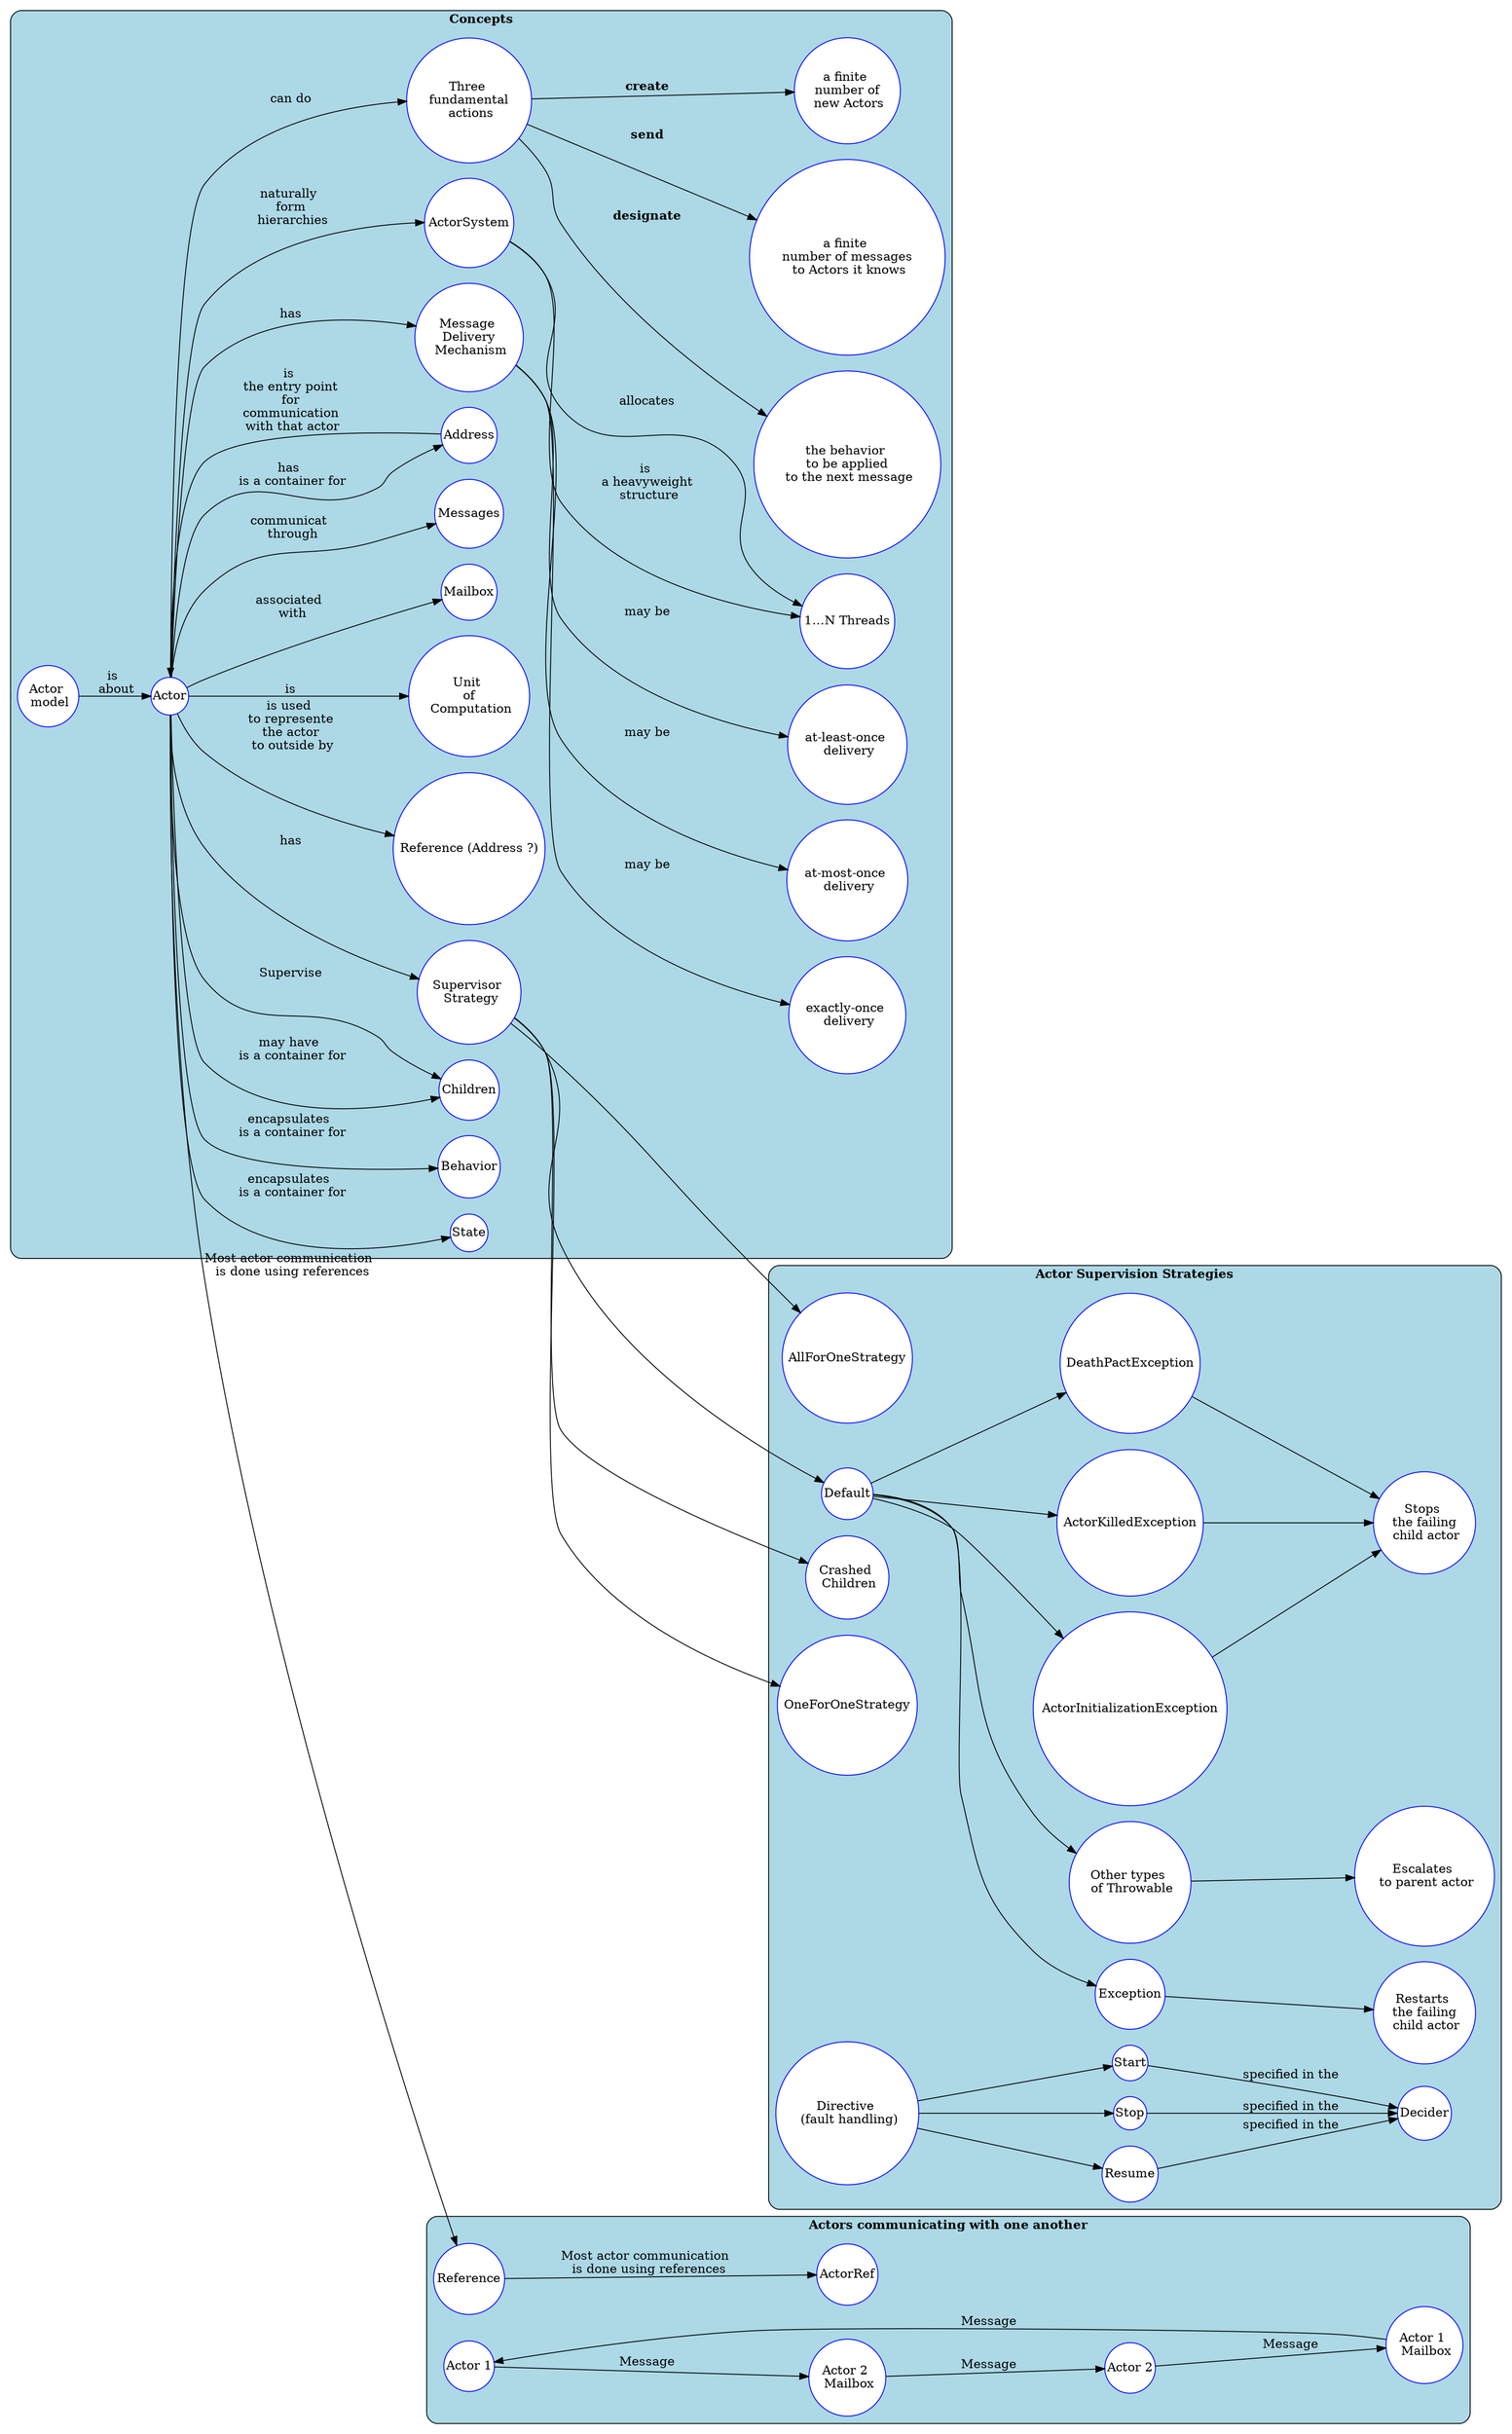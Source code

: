 digraph akka_actor {
	rankdir = "LR";
	compound = true;
	node [shape = circle style = filled fillcolor = white color = blue margin = 0];

	subgraph cluster_actor_model {
		label = <<B>Concepts</B>>;
		style = rounded;
		bgcolor = lightblue;
		"Actor \n model" -> "Actor" [label = "is \n about"];
		"Actor" -> "State" [label = "encapsulates \n is a container for"];
		"Actor" -> "Behavior" [label = "encapsulates \n is a container for"];
		"Actor" -> "Children" [label = "may have \n is a container for"];
		"Actor" -> "Supervisor \n Strategy" [label = "has"];
		"Actor" -> "Reference (Address ?)" [label = "is used \n to represente \n the actor \n to outside by"];
		"Actor" -> "Address" [label = "has \n is a container for"];
		"Actor" -> "Unit \n of \n Computation" [label = "is"];
		"Actor" -> "Mailbox" [label = "associated \n with"];
		"Actor" -> "Messages" [label = "communicat \n through"]; 
		"Address" -> "Actor" [label = "is \n the entry point \n for \n communication \n with that actor"];
		"Actor" -> "Message \n Delivery \n Mechanism" [label = "has"];
		"Message \n Delivery \n Mechanism" -> "at-most-once \n delivery" [label = "may be"];
		"Message \n Delivery \n Mechanism" -> "at-least-once \n delivery" [label = "may be"];
		"Message \n Delivery \n Mechanism" -> "exactly-once \n delivery" [label = "may be"];
		"Actor" -> "ActorSystem" [label = "naturally \n form \n hierarchies"];
		"ActorSystem" -> "1…N Threads" [label = "is \n a heavyweight \n structure"];
		"ActorSystem" -> "1…N Threads" [label = "allocates"];
		"Actor" -> "Three \n fundamental \n actions" [label = "can do"];
		"Three \n fundamental \n actions" -> "a finite \n number of messages \n to Actors it knows" [label = <<B>send</B>>]; 
		"Three \n fundamental \n actions" -> "a finite \n number of \n new Actors" [label = <<B>create</B>>];
		"Three \n fundamental \n actions" -> "the behavior \n to be applied \n to the next message" [label = <<B>designate</B>>];
	}

	subgraph cluster_actor_ref {
		label = <<B>Actors communicating with one another</B>>;
		style = rounded;
		bgcolor = lightblue;
		"Actor" -> "Reference" -> "ActorRef" [label = "Most actor communication \n is done using references"];
		"Actor 1" -> "Actor 2 \n Mailbox" [label = "Message"];
		"Actor 2" -> "Actor 1 \n Mailbox" [label = "Message"];
		"Actor 1 \n Mailbox" -> "Actor 1" [label = "Message"];
		"Actor 2 \n Mailbox" -> "Actor 2" [label = "Message"];
	}

	subgraph cluster_supervision {
		label = <<B>Actor Supervision Strategies</B>>;
		style = rounded;
		bgcolor = lightblue;
		"Actor" -> "Children" [label = "Supervise"];
		"Supervisor \n Strategy" -> "Default";
		"Default" -> "ActorInitializationException" -> "Stops \n the failing \n child actor";
		"Default" -> "ActorKilledException" -> "Stops \n the failing \n child actor";
		"Default" -> "DeathPactException" -> "Stops \n the failing \n child actor";
		"Default" -> "Exception" -> "Restarts \n the failing \n child actor";
		"Default" -> "Other types \n of Throwable" -> "Escalates \n to parent actor";
		"Supervisor \n Strategy" -> "Crashed \n Children" [lable = "is the policy \n to apply for"];
		"Supervisor \n Strategy" -> "OneForOneStrategy";
		"Supervisor \n Strategy" -> "AllForOneStrategy";
		"Directive \n (fault handling)" -> "Stop";
		"Directive \n (fault handling)" -> "Start";
		"Directive \n (fault handling)" -> "Resume";
		"Stop" -> "Decider" [label = "specified in the"];
		"Start" -> "Decider" [label = "specified in the"];
		"Resume" -> "Decider" [label = "specified in the"];
	}

}

